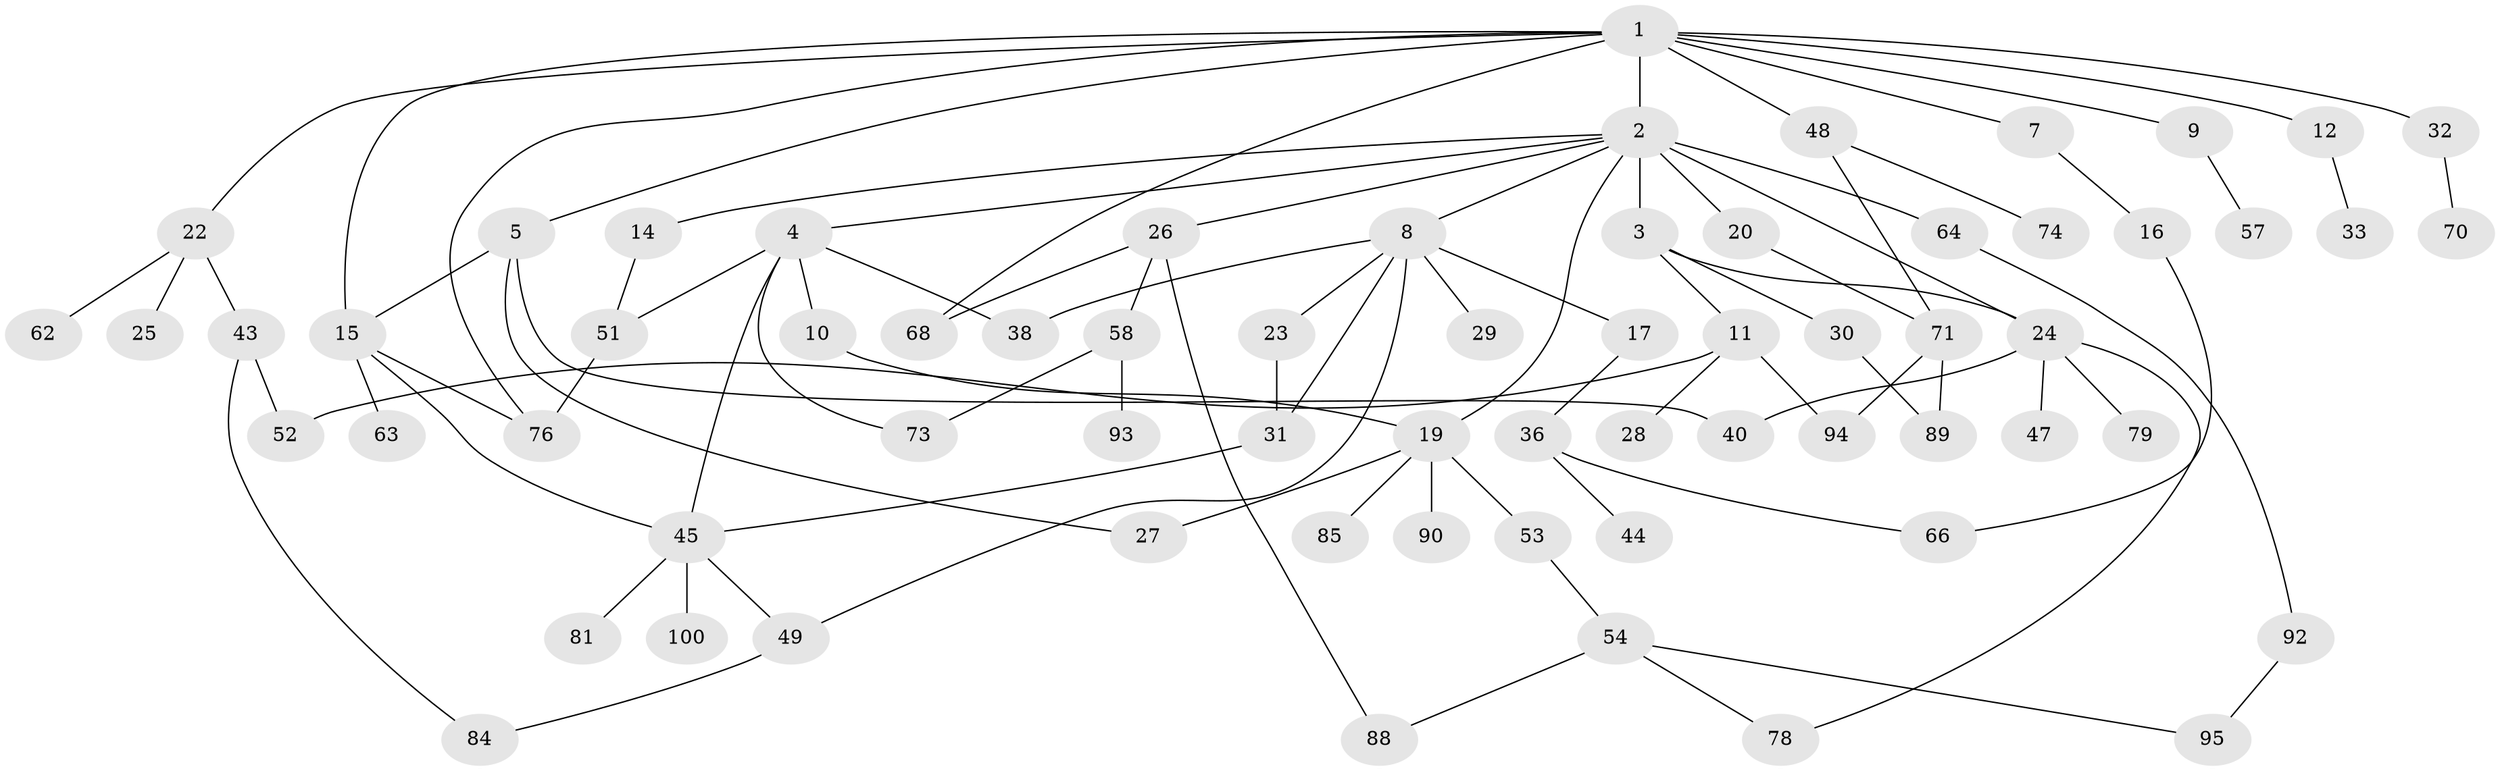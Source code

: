 // original degree distribution, {8: 0.01, 10: 0.01, 4: 0.15, 5: 0.06, 2: 0.37, 3: 0.14, 1: 0.26}
// Generated by graph-tools (version 1.1) at 2025/54/02/21/25 11:54:43]
// undirected, 67 vertices, 90 edges
graph export_dot {
graph [start="1"]
  node [color=gray90,style=filled];
  1 [super="+6"];
  2 [super="+56"];
  3 [super="+55"];
  4 [super="+37"];
  5 [super="+39"];
  7 [super="+13"];
  8 [super="+21"];
  9;
  10 [super="+34"];
  11 [super="+41"];
  12 [super="+42"];
  14 [super="+75"];
  15 [super="+18"];
  16;
  17;
  19 [super="+67"];
  20;
  22 [super="+91"];
  23;
  24 [super="+46"];
  25;
  26 [super="+35"];
  27;
  28;
  29;
  30 [super="+60"];
  31 [super="+59"];
  32;
  33 [super="+82"];
  36;
  38;
  40;
  43 [super="+65"];
  44;
  45 [super="+61"];
  47;
  48 [super="+72"];
  49 [super="+50"];
  51 [super="+77"];
  52;
  53;
  54 [super="+86"];
  57 [super="+96"];
  58 [super="+97"];
  62;
  63;
  64;
  66 [super="+87"];
  68 [super="+69"];
  70 [super="+99"];
  71 [super="+80"];
  73;
  74 [super="+83"];
  76;
  78;
  79;
  81;
  84;
  85 [super="+98"];
  88;
  89;
  90;
  92;
  93;
  94;
  95;
  100;
  1 -- 2;
  1 -- 5;
  1 -- 9;
  1 -- 12;
  1 -- 22;
  1 -- 32;
  1 -- 48;
  1 -- 68;
  1 -- 7;
  1 -- 76;
  1 -- 15;
  2 -- 3;
  2 -- 4;
  2 -- 8;
  2 -- 14;
  2 -- 20 [weight=2];
  2 -- 24 [weight=2];
  2 -- 26;
  2 -- 64;
  2 -- 19;
  3 -- 11;
  3 -- 30;
  3 -- 24;
  4 -- 10;
  4 -- 45;
  4 -- 73;
  4 -- 51;
  4 -- 38;
  5 -- 27;
  5 -- 40;
  5 -- 15;
  7 -- 16;
  8 -- 17;
  8 -- 23;
  8 -- 49;
  8 -- 29;
  8 -- 38;
  8 -- 31;
  9 -- 57;
  10 -- 19;
  11 -- 28;
  11 -- 52;
  11 -- 94;
  12 -- 33;
  14 -- 51;
  15 -- 63;
  15 -- 76;
  15 -- 45;
  16 -- 66;
  17 -- 36;
  19 -- 53;
  19 -- 85;
  19 -- 27;
  19 -- 90;
  20 -- 71;
  22 -- 25;
  22 -- 43;
  22 -- 62;
  23 -- 31;
  24 -- 78;
  24 -- 40;
  24 -- 47;
  24 -- 79;
  26 -- 58;
  26 -- 68;
  26 -- 88;
  30 -- 89;
  31 -- 45;
  32 -- 70;
  36 -- 44;
  36 -- 66;
  43 -- 84;
  43 -- 52;
  45 -- 49;
  45 -- 81;
  45 -- 100;
  48 -- 71;
  48 -- 74;
  49 -- 84;
  51 -- 76;
  53 -- 54;
  54 -- 95;
  54 -- 88;
  54 -- 78;
  58 -- 73;
  58 -- 93;
  64 -- 92;
  71 -- 89;
  71 -- 94;
  92 -- 95;
}
